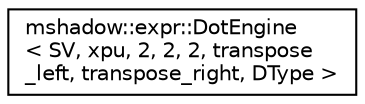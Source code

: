digraph "Graphical Class Hierarchy"
{
 // LATEX_PDF_SIZE
  edge [fontname="Helvetica",fontsize="10",labelfontname="Helvetica",labelfontsize="10"];
  node [fontname="Helvetica",fontsize="10",shape=record];
  rankdir="LR";
  Node0 [label="mshadow::expr::DotEngine\l\< SV, xpu, 2, 2, 2, transpose\l_left, transpose_right, DType \>",height=0.2,width=0.4,color="black", fillcolor="white", style="filled",URL="$structmshadow_1_1expr_1_1DotEngine_3_01SV_00_01xpu_00_012_00_012_00_012_00_01transpose__left_00_d9efaf4487e04a75eba0d7524dc2b6b1.html",tooltip=" "];
}
